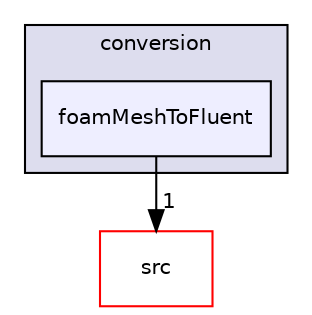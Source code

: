 digraph "applications/utilities/mesh/conversion/foamMeshToFluent" {
  bgcolor=transparent;
  compound=true
  node [ fontsize="10", fontname="Helvetica"];
  edge [ labelfontsize="10", labelfontname="Helvetica"];
  subgraph clusterdir_5148cfe1bce83bc5fdc09a52963260a1 {
    graph [ bgcolor="#ddddee", pencolor="black", label="conversion" fontname="Helvetica", fontsize="10", URL="dir_5148cfe1bce83bc5fdc09a52963260a1.html"]
  dir_73854add1fdae3760c405c4d3010148b [shape=box, label="foamMeshToFluent", style="filled", fillcolor="#eeeeff", pencolor="black", URL="dir_73854add1fdae3760c405c4d3010148b.html"];
  }
  dir_68267d1309a1af8e8297ef4c3efbcdba [shape=box label="src" color="red" URL="dir_68267d1309a1af8e8297ef4c3efbcdba.html"];
  dir_73854add1fdae3760c405c4d3010148b->dir_68267d1309a1af8e8297ef4c3efbcdba [headlabel="1", labeldistance=1.5 headhref="dir_000478_000736.html"];
}
